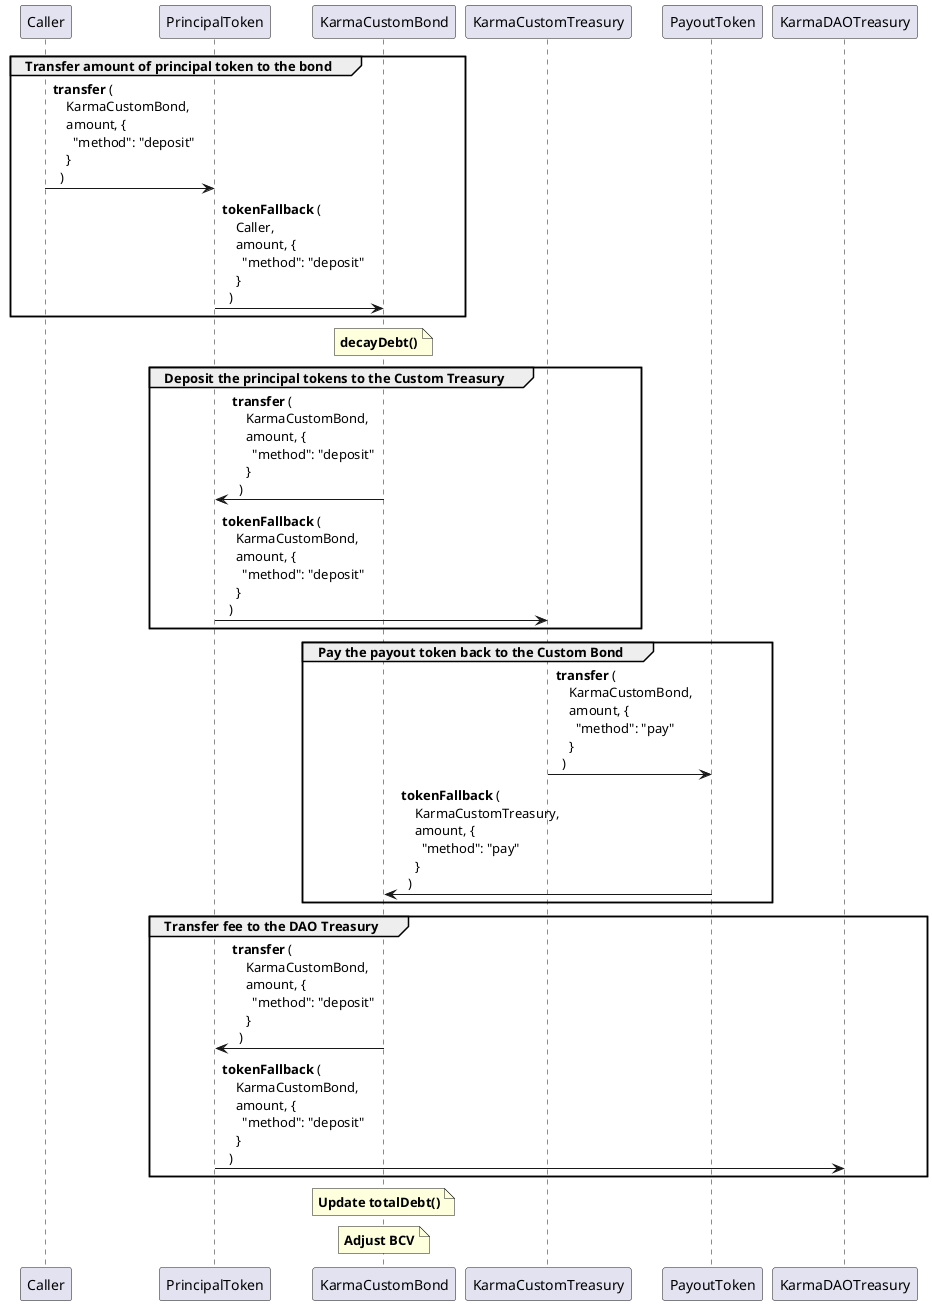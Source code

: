 @startuml Karma Custom Bond deposit flow

group Transfer amount of principal token to the bond
  Caller -> PrincipalToken : **transfer** ( \n\
    KarmaCustomBond, \n\
    amount, { \n\
      "method": "deposit" \n\
    } \n\
  )

  PrincipalToken -> KarmaCustomBond : **tokenFallback** ( \n\
    Caller, \n\
    amount, { \n\
      "method": "deposit" \n\
    } \n\
  )
end group

note over KarmaCustomBond : \
**decayDebt()**

group Deposit the principal tokens to the Custom Treasury
  KarmaCustomBond -> PrincipalToken : **transfer** ( \n\
    KarmaCustomBond, \n\
    amount, { \n\
      "method": "deposit" \n\
    } \n\
  )

  PrincipalToken -> KarmaCustomTreasury : **tokenFallback** ( \n\
    KarmaCustomBond, \n\
    amount, { \n\
      "method": "deposit" \n\
    } \n\
  )
end group

group Pay the payout token back to the Custom Bond
  KarmaCustomTreasury -> PayoutToken : **transfer** ( \n\
    KarmaCustomBond, \n\
    amount, { \n\
      "method": "pay" \n\
    } \n\
  )

  PayoutToken -> KarmaCustomBond : **tokenFallback** ( \n\
    KarmaCustomTreasury, \n\
    amount, { \n\
      "method": "pay" \n\
    } \n\
  )
  
end group


group Transfer fee to the DAO Treasury
  KarmaCustomBond -> PrincipalToken : **transfer** ( \n\
    KarmaCustomBond, \n\
    amount, { \n\
      "method": "deposit" \n\
    } \n\
  )

  PrincipalToken -> KarmaDAOTreasury : **tokenFallback** ( \n\
    KarmaCustomBond, \n\
    amount, { \n\
      "method": "deposit" \n\
    } \n\
  )
  
end group


note over KarmaCustomBond : \
**Update totalDebt()**

note over KarmaCustomBond : \
**Adjust BCV**


@enduml